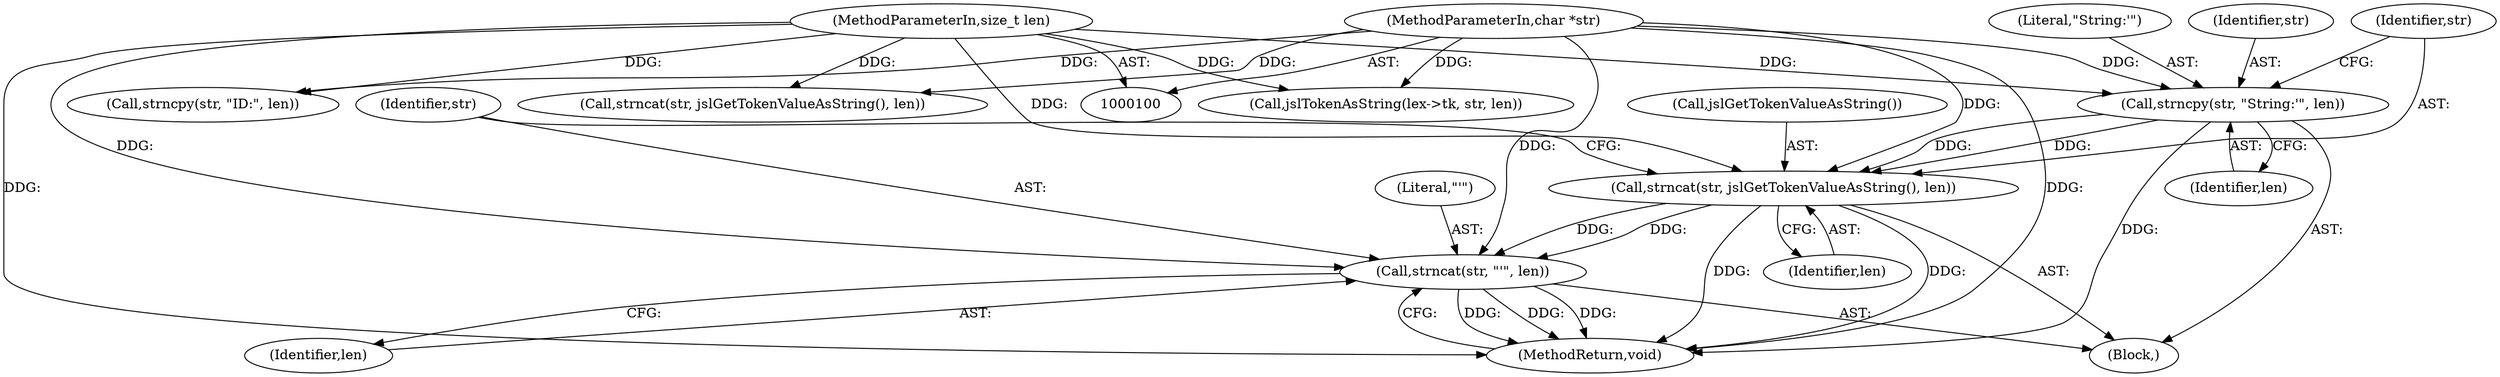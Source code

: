 digraph "1_Espruino_0a7619875bf79877907205f6bee08465b89ff10b@API" {
"1000127" [label="(Call,strncpy(str, \"String:'\", len))"];
"1000101" [label="(MethodParameterIn,char *str)"];
"1000102" [label="(MethodParameterIn,size_t len)"];
"1000131" [label="(Call,strncat(str, jslGetTokenValueAsString(), len))"];
"1000135" [label="(Call,strncat(str, \"'\", len))"];
"1000129" [label="(Literal,\"String:'\")"];
"1000128" [label="(Identifier,str)"];
"1000101" [label="(MethodParameterIn,char *str)"];
"1000102" [label="(MethodParameterIn,size_t len)"];
"1000146" [label="(MethodReturn,void)"];
"1000138" [label="(Identifier,len)"];
"1000134" [label="(Identifier,len)"];
"1000133" [label="(Call,jslGetTokenValueAsString())"];
"1000111" [label="(Call,strncpy(str, \"ID:\", len))"];
"1000126" [label="(Block,)"];
"1000137" [label="(Literal,\"'\")"];
"1000115" [label="(Call,strncat(str, jslGetTokenValueAsString(), len))"];
"1000131" [label="(Call,strncat(str, jslGetTokenValueAsString(), len))"];
"1000127" [label="(Call,strncpy(str, \"String:'\", len))"];
"1000136" [label="(Identifier,str)"];
"1000130" [label="(Identifier,len)"];
"1000132" [label="(Identifier,str)"];
"1000135" [label="(Call,strncat(str, \"'\", len))"];
"1000140" [label="(Call,jslTokenAsString(lex->tk, str, len))"];
"1000127" -> "1000126"  [label="AST: "];
"1000127" -> "1000130"  [label="CFG: "];
"1000128" -> "1000127"  [label="AST: "];
"1000129" -> "1000127"  [label="AST: "];
"1000130" -> "1000127"  [label="AST: "];
"1000132" -> "1000127"  [label="CFG: "];
"1000127" -> "1000146"  [label="DDG: "];
"1000101" -> "1000127"  [label="DDG: "];
"1000102" -> "1000127"  [label="DDG: "];
"1000127" -> "1000131"  [label="DDG: "];
"1000127" -> "1000131"  [label="DDG: "];
"1000101" -> "1000100"  [label="AST: "];
"1000101" -> "1000146"  [label="DDG: "];
"1000101" -> "1000111"  [label="DDG: "];
"1000101" -> "1000115"  [label="DDG: "];
"1000101" -> "1000131"  [label="DDG: "];
"1000101" -> "1000135"  [label="DDG: "];
"1000101" -> "1000140"  [label="DDG: "];
"1000102" -> "1000100"  [label="AST: "];
"1000102" -> "1000146"  [label="DDG: "];
"1000102" -> "1000111"  [label="DDG: "];
"1000102" -> "1000115"  [label="DDG: "];
"1000102" -> "1000131"  [label="DDG: "];
"1000102" -> "1000135"  [label="DDG: "];
"1000102" -> "1000140"  [label="DDG: "];
"1000131" -> "1000126"  [label="AST: "];
"1000131" -> "1000134"  [label="CFG: "];
"1000132" -> "1000131"  [label="AST: "];
"1000133" -> "1000131"  [label="AST: "];
"1000134" -> "1000131"  [label="AST: "];
"1000136" -> "1000131"  [label="CFG: "];
"1000131" -> "1000146"  [label="DDG: "];
"1000131" -> "1000146"  [label="DDG: "];
"1000131" -> "1000135"  [label="DDG: "];
"1000131" -> "1000135"  [label="DDG: "];
"1000135" -> "1000126"  [label="AST: "];
"1000135" -> "1000138"  [label="CFG: "];
"1000136" -> "1000135"  [label="AST: "];
"1000137" -> "1000135"  [label="AST: "];
"1000138" -> "1000135"  [label="AST: "];
"1000146" -> "1000135"  [label="CFG: "];
"1000135" -> "1000146"  [label="DDG: "];
"1000135" -> "1000146"  [label="DDG: "];
"1000135" -> "1000146"  [label="DDG: "];
}
